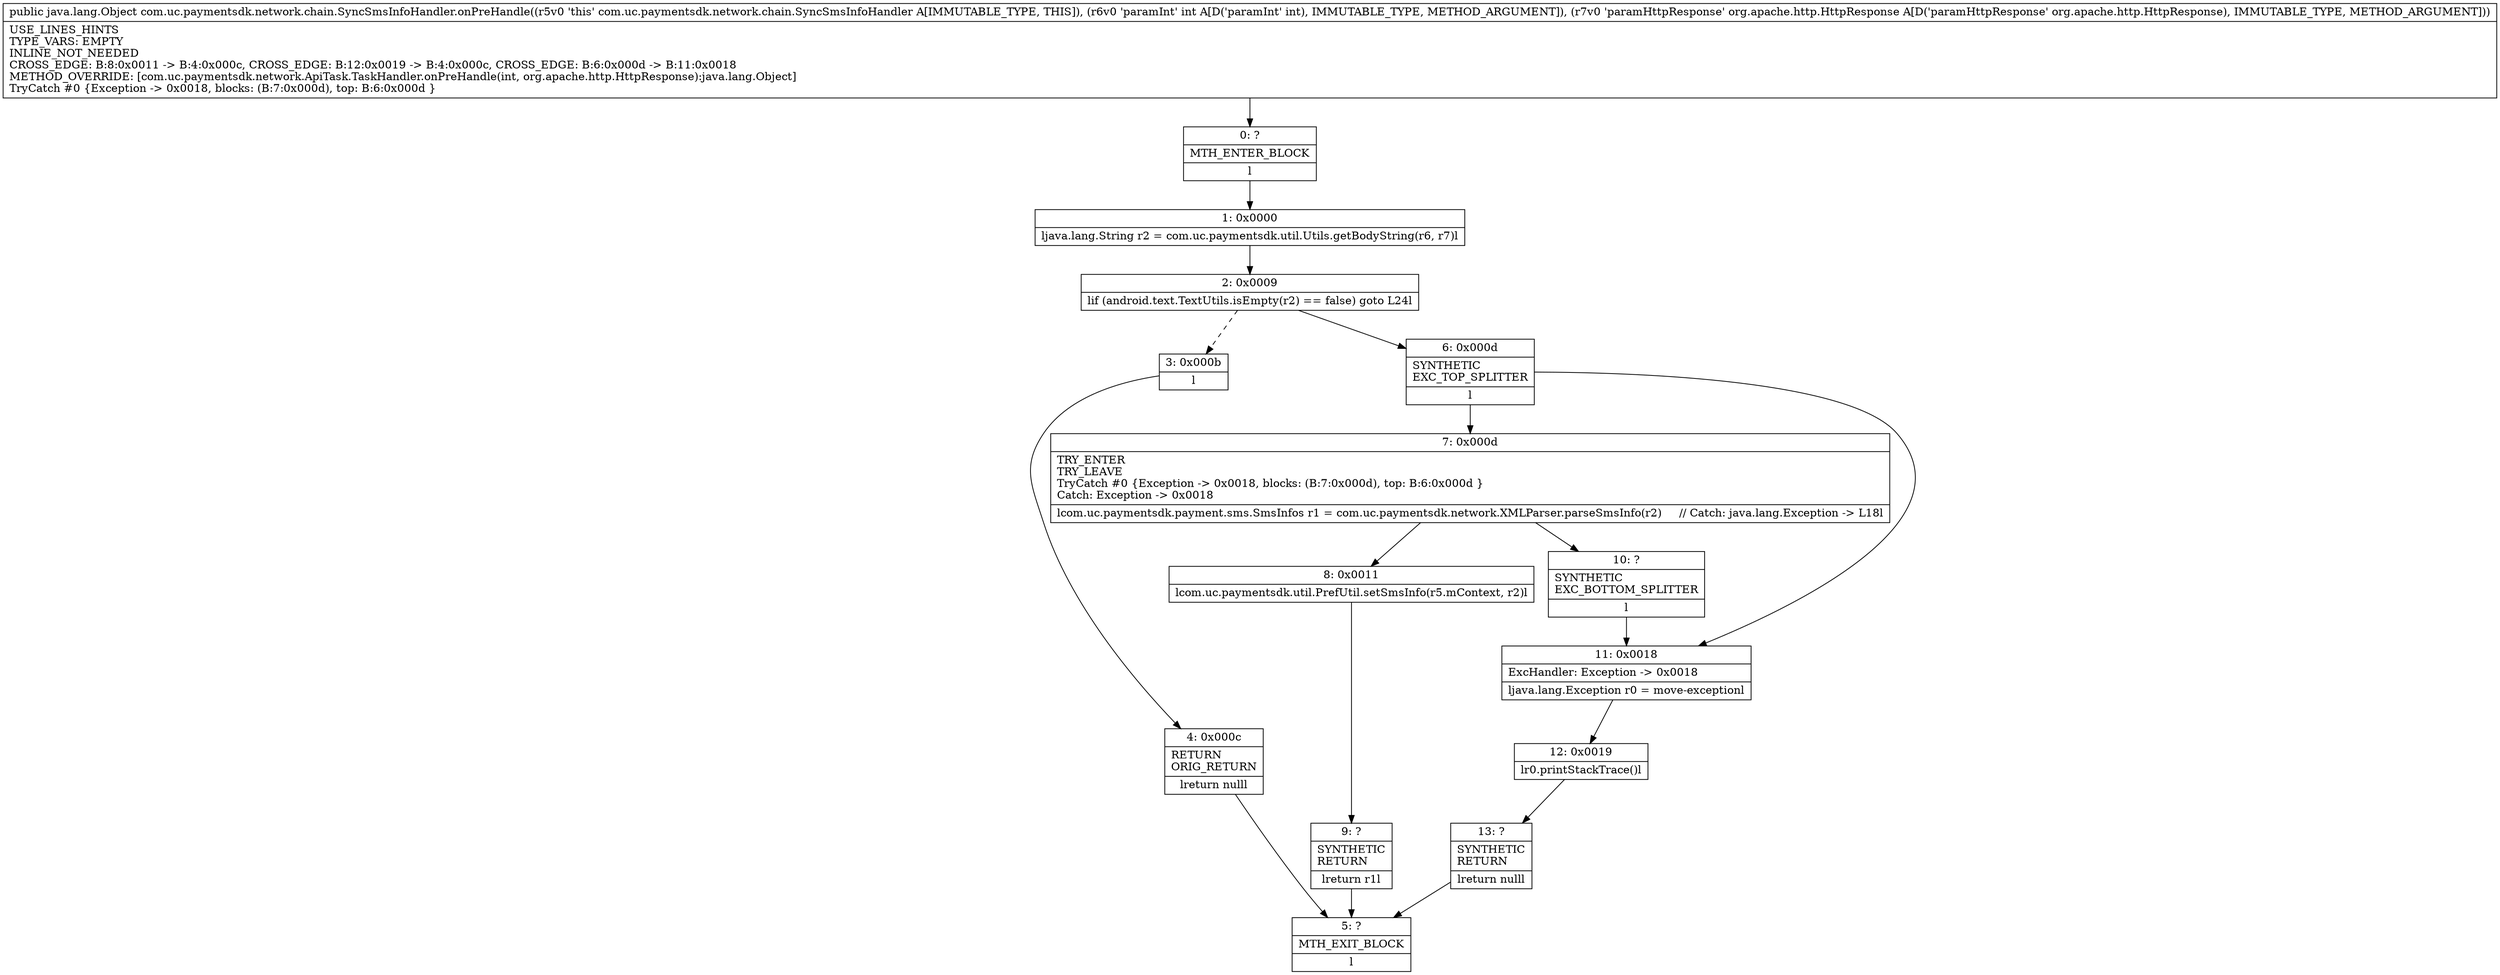 digraph "CFG forcom.uc.paymentsdk.network.chain.SyncSmsInfoHandler.onPreHandle(ILorg\/apache\/http\/HttpResponse;)Ljava\/lang\/Object;" {
Node_0 [shape=record,label="{0\:\ ?|MTH_ENTER_BLOCK\l|l}"];
Node_1 [shape=record,label="{1\:\ 0x0000|ljava.lang.String r2 = com.uc.paymentsdk.util.Utils.getBodyString(r6, r7)l}"];
Node_2 [shape=record,label="{2\:\ 0x0009|lif (android.text.TextUtils.isEmpty(r2) == false) goto L24l}"];
Node_3 [shape=record,label="{3\:\ 0x000b|l}"];
Node_4 [shape=record,label="{4\:\ 0x000c|RETURN\lORIG_RETURN\l|lreturn nulll}"];
Node_5 [shape=record,label="{5\:\ ?|MTH_EXIT_BLOCK\l|l}"];
Node_6 [shape=record,label="{6\:\ 0x000d|SYNTHETIC\lEXC_TOP_SPLITTER\l|l}"];
Node_7 [shape=record,label="{7\:\ 0x000d|TRY_ENTER\lTRY_LEAVE\lTryCatch #0 \{Exception \-\> 0x0018, blocks: (B:7:0x000d), top: B:6:0x000d \}\lCatch: Exception \-\> 0x0018\l|lcom.uc.paymentsdk.payment.sms.SmsInfos r1 = com.uc.paymentsdk.network.XMLParser.parseSmsInfo(r2)     \/\/ Catch: java.lang.Exception \-\> L18l}"];
Node_8 [shape=record,label="{8\:\ 0x0011|lcom.uc.paymentsdk.util.PrefUtil.setSmsInfo(r5.mContext, r2)l}"];
Node_9 [shape=record,label="{9\:\ ?|SYNTHETIC\lRETURN\l|lreturn r1l}"];
Node_10 [shape=record,label="{10\:\ ?|SYNTHETIC\lEXC_BOTTOM_SPLITTER\l|l}"];
Node_11 [shape=record,label="{11\:\ 0x0018|ExcHandler: Exception \-\> 0x0018\l|ljava.lang.Exception r0 = move\-exceptionl}"];
Node_12 [shape=record,label="{12\:\ 0x0019|lr0.printStackTrace()l}"];
Node_13 [shape=record,label="{13\:\ ?|SYNTHETIC\lRETURN\l|lreturn nulll}"];
MethodNode[shape=record,label="{public java.lang.Object com.uc.paymentsdk.network.chain.SyncSmsInfoHandler.onPreHandle((r5v0 'this' com.uc.paymentsdk.network.chain.SyncSmsInfoHandler A[IMMUTABLE_TYPE, THIS]), (r6v0 'paramInt' int A[D('paramInt' int), IMMUTABLE_TYPE, METHOD_ARGUMENT]), (r7v0 'paramHttpResponse' org.apache.http.HttpResponse A[D('paramHttpResponse' org.apache.http.HttpResponse), IMMUTABLE_TYPE, METHOD_ARGUMENT]))  | USE_LINES_HINTS\lTYPE_VARS: EMPTY\lINLINE_NOT_NEEDED\lCROSS_EDGE: B:8:0x0011 \-\> B:4:0x000c, CROSS_EDGE: B:12:0x0019 \-\> B:4:0x000c, CROSS_EDGE: B:6:0x000d \-\> B:11:0x0018\lMETHOD_OVERRIDE: [com.uc.paymentsdk.network.ApiTask.TaskHandler.onPreHandle(int, org.apache.http.HttpResponse):java.lang.Object]\lTryCatch #0 \{Exception \-\> 0x0018, blocks: (B:7:0x000d), top: B:6:0x000d \}\l}"];
MethodNode -> Node_0;
Node_0 -> Node_1;
Node_1 -> Node_2;
Node_2 -> Node_3[style=dashed];
Node_2 -> Node_6;
Node_3 -> Node_4;
Node_4 -> Node_5;
Node_6 -> Node_7;
Node_6 -> Node_11;
Node_7 -> Node_8;
Node_7 -> Node_10;
Node_8 -> Node_9;
Node_9 -> Node_5;
Node_10 -> Node_11;
Node_11 -> Node_12;
Node_12 -> Node_13;
Node_13 -> Node_5;
}

